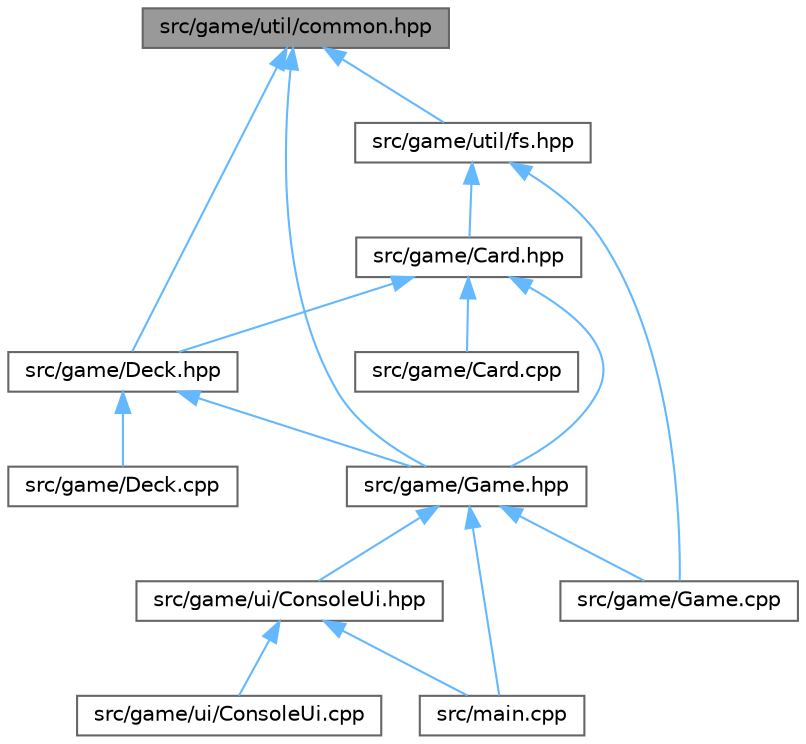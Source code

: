 digraph "src/game/util/common.hpp"
{
 // LATEX_PDF_SIZE
  bgcolor="transparent";
  edge [fontname=Helvetica,fontsize=10,labelfontname=Helvetica,labelfontsize=10];
  node [fontname=Helvetica,fontsize=10,shape=box,height=0.2,width=0.4];
  Node1 [id="Node000001",label="src/game/util/common.hpp",height=0.2,width=0.4,color="gray40", fillcolor="grey60", style="filled", fontcolor="black",tooltip="Includes standard and project-specific headers for memory allocation, assertions, and hashing utiliti..."];
  Node1 -> Node2 [id="edge1_Node000001_Node000002",dir="back",color="steelblue1",style="solid",tooltip=" "];
  Node2 [id="Node000002",label="src/game/Deck.hpp",height=0.2,width=0.4,color="grey40", fillcolor="white", style="filled",URL="$dc/d31/_deck_8hpp.html",tooltip=" "];
  Node2 -> Node3 [id="edge2_Node000002_Node000003",dir="back",color="steelblue1",style="solid",tooltip=" "];
  Node3 [id="Node000003",label="src/game/Deck.cpp",height=0.2,width=0.4,color="grey40", fillcolor="white", style="filled",URL="$db/d1f/_deck_8cpp.html",tooltip=" "];
  Node2 -> Node4 [id="edge3_Node000002_Node000004",dir="back",color="steelblue1",style="solid",tooltip=" "];
  Node4 [id="Node000004",label="src/game/Game.hpp",height=0.2,width=0.4,color="grey40", fillcolor="white", style="filled",URL="$d2/d07/_game_8hpp.html",tooltip="Declaration of the Game class for managing Solitaire game logic, including card columns,..."];
  Node4 -> Node5 [id="edge4_Node000004_Node000005",dir="back",color="steelblue1",style="solid",tooltip=" "];
  Node5 [id="Node000005",label="src/game/Game.cpp",height=0.2,width=0.4,color="grey40", fillcolor="white", style="filled",URL="$d7/db5/_game_8cpp.html",tooltip=" "];
  Node4 -> Node6 [id="edge5_Node000004_Node000006",dir="back",color="steelblue1",style="solid",tooltip=" "];
  Node6 [id="Node000006",label="src/game/ui/ConsoleUi.hpp",height=0.2,width=0.4,color="grey40", fillcolor="white", style="filled",URL="$d8/dc1/_console_ui_8hpp.html",tooltip="Declares the ConsoleUi class which provides a console-based user interface for the Game."];
  Node6 -> Node7 [id="edge6_Node000006_Node000007",dir="back",color="steelblue1",style="solid",tooltip=" "];
  Node7 [id="Node000007",label="src/game/ui/ConsoleUi.cpp",height=0.2,width=0.4,color="grey40", fillcolor="white", style="filled",URL="$db/df6/_console_ui_8cpp.html",tooltip=" "];
  Node6 -> Node8 [id="edge7_Node000006_Node000008",dir="back",color="steelblue1",style="solid",tooltip=" "];
  Node8 [id="Node000008",label="src/main.cpp",height=0.2,width=0.4,color="grey40", fillcolor="white", style="filled",URL="$df/d0a/main_8cpp.html",tooltip=" "];
  Node4 -> Node8 [id="edge8_Node000004_Node000008",dir="back",color="steelblue1",style="solid",tooltip=" "];
  Node1 -> Node4 [id="edge9_Node000001_Node000004",dir="back",color="steelblue1",style="solid",tooltip=" "];
  Node1 -> Node9 [id="edge10_Node000001_Node000009",dir="back",color="steelblue1",style="solid",tooltip=" "];
  Node9 [id="Node000009",label="src/game/util/fs.hpp",height=0.2,width=0.4,color="grey40", fillcolor="white", style="filled",URL="$d8/d68/fs_8hpp.html",tooltip="Provides BufferedFileIO."];
  Node9 -> Node10 [id="edge11_Node000009_Node000010",dir="back",color="steelblue1",style="solid",tooltip=" "];
  Node10 [id="Node000010",label="src/game/Card.hpp",height=0.2,width=0.4,color="grey40", fillcolor="white", style="filled",URL="$df/d73/_card_8hpp.html",tooltip="Defines playing card related enums and the Card class representing a single playing card."];
  Node10 -> Node11 [id="edge12_Node000010_Node000011",dir="back",color="steelblue1",style="solid",tooltip=" "];
  Node11 [id="Node000011",label="src/game/Card.cpp",height=0.2,width=0.4,color="grey40", fillcolor="white", style="filled",URL="$d7/d62/_card_8cpp.html",tooltip=" "];
  Node10 -> Node2 [id="edge13_Node000010_Node000002",dir="back",color="steelblue1",style="solid",tooltip=" "];
  Node10 -> Node4 [id="edge14_Node000010_Node000004",dir="back",color="steelblue1",style="solid",tooltip=" "];
  Node9 -> Node5 [id="edge15_Node000009_Node000005",dir="back",color="steelblue1",style="solid",tooltip=" "];
}
